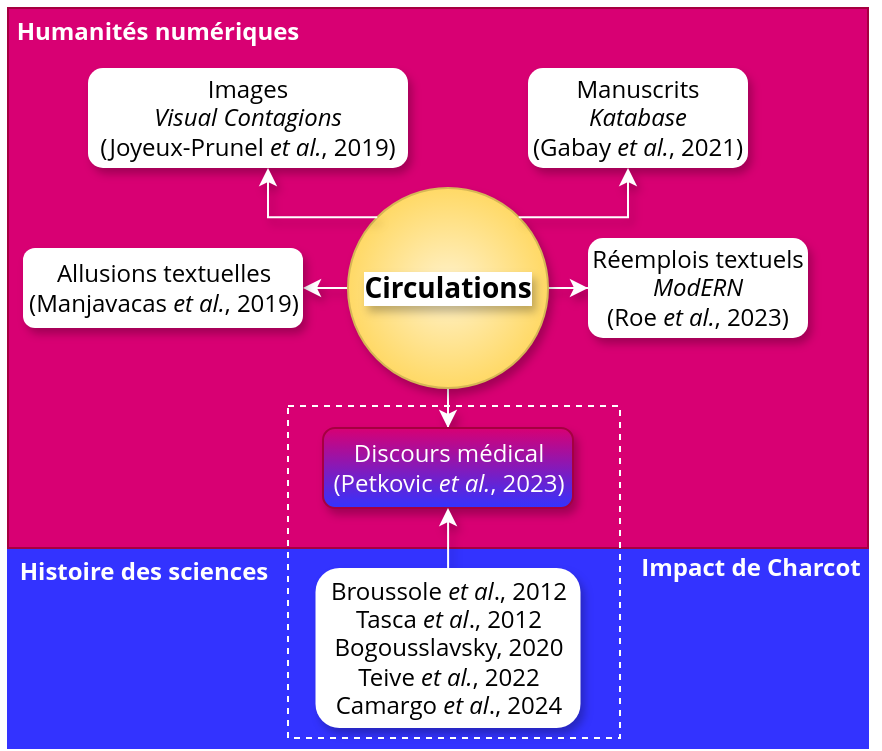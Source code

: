 <mxfile version="24.7.12">
  <diagram name="Page-1" id="lZD87ZvdyWmfelqKNNoe">
    <mxGraphModel dx="867" dy="474" grid="1" gridSize="10" guides="1" tooltips="1" connect="1" arrows="1" fold="1" page="1" pageScale="1" pageWidth="827" pageHeight="1169" math="0" shadow="0">
      <root>
        <mxCell id="0" />
        <mxCell id="1" parent="0" />
        <mxCell id="5qiXRz38ccx-v7tAVzvs-22" value="" style="rounded=0;whiteSpace=wrap;html=1;fillColor=#3333FF;strokeColor=#3333FF;fontFamily=Open Sans;fontSource=https%3A%2F%2Ffonts.googleapis.com%2Fcss%3Ffamily%3DOpen%2BSans;" parent="1" vertex="1">
          <mxGeometry x="110" y="340" width="430" height="100" as="geometry" />
        </mxCell>
        <mxCell id="5qiXRz38ccx-v7tAVzvs-17" value="" style="rounded=0;whiteSpace=wrap;html=1;fontFamily=Open Sans;fontSource=https%3A%2F%2Ffonts.googleapis.com%2Fcss%3Ffamily%3DOpen%2BSans;fillColor=#d80073;strokeColor=#A50040;fontColor=#ffffff;" parent="1" vertex="1">
          <mxGeometry x="110" y="70" width="430" height="270" as="geometry" />
        </mxCell>
        <mxCell id="5qiXRz38ccx-v7tAVzvs-2" value="&lt;div&gt;Manuscrits&lt;/div&gt;&lt;div&gt;&lt;i&gt;Katabase&lt;/i&gt;&lt;br&gt;&lt;/div&gt;&lt;div&gt;(Gabay &lt;i&gt;et al.&lt;/i&gt;, 2021)&lt;br&gt;&lt;/div&gt;" style="rounded=1;whiteSpace=wrap;html=1;fontFamily=Open Sans;fontSource=https%3A%2F%2Ffonts.googleapis.com%2Fcss%3Ffamily%3DOpen%2BSans;strokeColor=none;shadow=1;" parent="1" vertex="1">
          <mxGeometry x="370" y="100" width="110" height="50" as="geometry" />
        </mxCell>
        <mxCell id="5qiXRz38ccx-v7tAVzvs-8" value="" style="edgeStyle=orthogonalEdgeStyle;rounded=0;orthogonalLoop=1;jettySize=auto;html=1;fontFamily=Open Sans;fontSource=https%3A%2F%2Ffonts.googleapis.com%2Fcss%3Ffamily%3DOpen%2BSans;strokeColor=#FFFFFF;shadow=1;" parent="1" source="5qiXRz38ccx-v7tAVzvs-3" target="5qiXRz38ccx-v7tAVzvs-5" edge="1">
          <mxGeometry relative="1" as="geometry" />
        </mxCell>
        <mxCell id="5qiXRz38ccx-v7tAVzvs-9" value="" style="edgeStyle=orthogonalEdgeStyle;rounded=0;orthogonalLoop=1;jettySize=auto;html=1;fontFamily=Open Sans;fontSource=https%3A%2F%2Ffonts.googleapis.com%2Fcss%3Ffamily%3DOpen%2BSans;strokeColor=#FFFFFF;shadow=1;" parent="1" source="5qiXRz38ccx-v7tAVzvs-3" target="5qiXRz38ccx-v7tAVzvs-6" edge="1">
          <mxGeometry relative="1" as="geometry" />
        </mxCell>
        <mxCell id="5qiXRz38ccx-v7tAVzvs-14" value="" style="edgeStyle=orthogonalEdgeStyle;rounded=0;orthogonalLoop=1;jettySize=auto;html=1;fontFamily=Open Sans;fontSource=https%3A%2F%2Ffonts.googleapis.com%2Fcss%3Ffamily%3DOpen%2BSans;strokeColor=#FFFFFF;shadow=1;" parent="1" source="5qiXRz38ccx-v7tAVzvs-3" target="5qiXRz38ccx-v7tAVzvs-7" edge="1">
          <mxGeometry relative="1" as="geometry" />
        </mxCell>
        <mxCell id="5qiXRz38ccx-v7tAVzvs-3" value="&lt;font style=&quot;font-size: 14px;&quot;&gt;Circulations&lt;/font&gt;" style="ellipse;whiteSpace=wrap;html=1;aspect=fixed;strokeColor=#d6b656;fillColor=#fff2cc;fontFamily=Open Sans;fontStyle=1;fontSource=https%3A%2F%2Ffonts.googleapis.com%2Fcss%3Ffamily%3DOpen%2BSans;gradientColor=#ffd966;gradientDirection=radial;shadow=1;labelBackgroundColor=default;labelBorderColor=none;textShadow=1;" parent="1" vertex="1">
          <mxGeometry x="280" y="160" width="100" height="100" as="geometry" />
        </mxCell>
        <mxCell id="5qiXRz38ccx-v7tAVzvs-4" value="&lt;div&gt;Images&lt;/div&gt;&lt;div&gt;&lt;i&gt;Visual Contagions&lt;/i&gt;&lt;/div&gt;&lt;div&gt;(Joyeux-Prunel &lt;i&gt;et al.&lt;/i&gt;, 2019)&lt;br&gt;&lt;/div&gt;" style="rounded=1;whiteSpace=wrap;html=1;fontFamily=Open Sans;fontSource=https%3A%2F%2Ffonts.googleapis.com%2Fcss%3Ffamily%3DOpen%2BSans;labelBorderColor=none;strokeColor=none;shadow=1;" parent="1" vertex="1">
          <mxGeometry x="150" y="100" width="160" height="50" as="geometry" />
        </mxCell>
        <mxCell id="5qiXRz38ccx-v7tAVzvs-5" value="&lt;div&gt;Allusions textuelles&lt;br&gt;&lt;/div&gt;&lt;div&gt;(Manjavacas &lt;i&gt;et al.&lt;/i&gt;, 2019)&lt;br&gt;&lt;/div&gt;" style="rounded=1;whiteSpace=wrap;html=1;fontFamily=Open Sans;fontSource=https%3A%2F%2Ffonts.googleapis.com%2Fcss%3Ffamily%3DOpen%2BSans;strokeColor=none;shadow=1;" parent="1" vertex="1">
          <mxGeometry x="117.5" y="190" width="140" height="40" as="geometry" />
        </mxCell>
        <mxCell id="5qiXRz38ccx-v7tAVzvs-6" value="&lt;div&gt;Réemplois textuels&lt;br&gt;&lt;/div&gt;&lt;div&gt;&lt;i&gt;ModERN&lt;/i&gt;&lt;/div&gt;&lt;div&gt;(Roe &lt;i&gt;et al.&lt;/i&gt;, 2023)&lt;br&gt;&lt;/div&gt;" style="rounded=1;whiteSpace=wrap;html=1;fontFamily=Open Sans;fontSource=https%3A%2F%2Ffonts.googleapis.com%2Fcss%3Ffamily%3DOpen%2BSans;strokeColor=none;shadow=1;" parent="1" vertex="1">
          <mxGeometry x="400" y="185" width="110" height="50" as="geometry" />
        </mxCell>
        <mxCell id="5qiXRz38ccx-v7tAVzvs-7" value="&lt;div&gt;Discours médical&lt;/div&gt;&lt;div&gt;(Petkovic &lt;i&gt;et al.&lt;/i&gt;, 2023)&lt;br&gt;&lt;/div&gt;" style="rounded=1;whiteSpace=wrap;html=1;fillColor=#d80073;fontColor=#ffffff;strokeColor=#A50040;gradientColor=#3333FF;fontFamily=Open Sans;fontSource=https%3A%2F%2Ffonts.googleapis.com%2Fcss%3Ffamily%3DOpen%2BSans;shadow=1;" parent="1" vertex="1">
          <mxGeometry x="267.5" y="280" width="125" height="40" as="geometry" />
        </mxCell>
        <mxCell id="5qiXRz38ccx-v7tAVzvs-11" value="" style="edgeStyle=orthogonalEdgeStyle;rounded=0;orthogonalLoop=1;jettySize=auto;html=1;exitX=0;exitY=0;exitDx=0;exitDy=0;fontFamily=Open Sans;fontSource=https%3A%2F%2Ffonts.googleapis.com%2Fcss%3Ffamily%3DOpen%2BSans;strokeColor=#FFFFFF;shadow=1;" parent="1" source="5qiXRz38ccx-v7tAVzvs-3" target="5qiXRz38ccx-v7tAVzvs-4" edge="1">
          <mxGeometry relative="1" as="geometry">
            <mxPoint x="380" y="230" as="sourcePoint" />
            <mxPoint x="240" y="160" as="targetPoint" />
            <Array as="points">
              <mxPoint x="240" y="175" />
            </Array>
          </mxGeometry>
        </mxCell>
        <mxCell id="5qiXRz38ccx-v7tAVzvs-15" value="" style="edgeStyle=orthogonalEdgeStyle;rounded=0;orthogonalLoop=1;jettySize=auto;html=1;exitX=1;exitY=0;exitDx=0;exitDy=0;fontFamily=Open Sans;fontSource=https%3A%2F%2Ffonts.googleapis.com%2Fcss%3Ffamily%3DOpen%2BSans;strokeColor=#FFFFFF;shadow=1;" parent="1" source="5qiXRz38ccx-v7tAVzvs-3" target="5qiXRz38ccx-v7tAVzvs-2" edge="1">
          <mxGeometry relative="1" as="geometry">
            <mxPoint x="370" y="210" as="sourcePoint" />
            <mxPoint x="390" y="210" as="targetPoint" />
            <Array as="points">
              <mxPoint x="420" y="175" />
            </Array>
          </mxGeometry>
        </mxCell>
        <mxCell id="5qiXRz38ccx-v7tAVzvs-18" value="&lt;font color=&quot;#ffffff&quot;&gt;Humanités numériques&lt;/font&gt;" style="text;html=1;align=center;verticalAlign=middle;whiteSpace=wrap;rounded=0;fontFamily=Open Sans;fontStyle=1;fontSource=https%3A%2F%2Ffonts.googleapis.com%2Fcss%3Ffamily%3DOpen%2BSans;shadow=1;" parent="1" vertex="1">
          <mxGeometry x="111.5" y="70" width="146" height="24" as="geometry" />
        </mxCell>
        <mxCell id="5qiXRz38ccx-v7tAVzvs-21" value="" style="edgeStyle=orthogonalEdgeStyle;rounded=0;orthogonalLoop=1;jettySize=auto;html=1;fontFamily=Open Sans;fontSource=https%3A%2F%2Ffonts.googleapis.com%2Fcss%3Ffamily%3DOpen%2BSans;strokeColor=#FFFFFF;shadow=1;" parent="1" source="5qiXRz38ccx-v7tAVzvs-20" target="5qiXRz38ccx-v7tAVzvs-7" edge="1">
          <mxGeometry relative="1" as="geometry" />
        </mxCell>
        <mxCell id="5qiXRz38ccx-v7tAVzvs-20" value="&lt;div&gt;&lt;div&gt;Broussole &lt;i&gt;et al&lt;/i&gt;., 2012&lt;/div&gt;&lt;/div&gt;&lt;div&gt;Tasca &lt;i&gt;et al&lt;/i&gt;., 2012&lt;br&gt;&lt;/div&gt;&lt;div&gt;Bogousslavsky, 2020&lt;/div&gt;&lt;div&gt;Teive &lt;i&gt;et al.&lt;/i&gt;, 2022&lt;/div&gt;&lt;div&gt;Camargo &lt;i&gt;et al&lt;/i&gt;., 2024&lt;br&gt;&lt;/div&gt;" style="rounded=1;whiteSpace=wrap;html=1;fontFamily=Open Sans;fontSource=https%3A%2F%2Ffonts.googleapis.com%2Fcss%3Ffamily%3DOpen%2BSans;strokeColor=none;shadow=1;" parent="1" vertex="1">
          <mxGeometry x="263.75" y="350" width="132.5" height="80" as="geometry" />
        </mxCell>
        <mxCell id="5qiXRz38ccx-v7tAVzvs-23" value="Histoire des sciences" style="text;html=1;align=center;verticalAlign=middle;whiteSpace=wrap;rounded=0;fontColor=#FFFFFF;fontFamily=Open Sans;fontStyle=1;fontSource=https%3A%2F%2Ffonts.googleapis.com%2Fcss%3Ffamily%3DOpen%2BSans;shadow=1;" parent="1" vertex="1">
          <mxGeometry x="110" y="340" width="136" height="24" as="geometry" />
        </mxCell>
        <mxCell id="5qiXRz38ccx-v7tAVzvs-25" value="Impact de Charcot" style="text;html=1;align=center;verticalAlign=middle;whiteSpace=wrap;rounded=0;fontColor=#FFFFFF;fontFamily=Open Sans;fontStyle=1;fontSource=https%3A%2F%2Ffonts.googleapis.com%2Fcss%3Ffamily%3DOpen%2BSans;shadow=1;" parent="1" vertex="1">
          <mxGeometry x="423" y="340" width="117" height="20" as="geometry" />
        </mxCell>
        <mxCell id="3YYfSJM9WNr0I3PWyVqN-1" value="" style="whiteSpace=wrap;html=1;aspect=fixed;fillColor=none;dashed=1;strokeColor=#FFFFFF;" vertex="1" parent="1">
          <mxGeometry x="250" y="269" width="166" height="166" as="geometry" />
        </mxCell>
      </root>
    </mxGraphModel>
  </diagram>
</mxfile>
